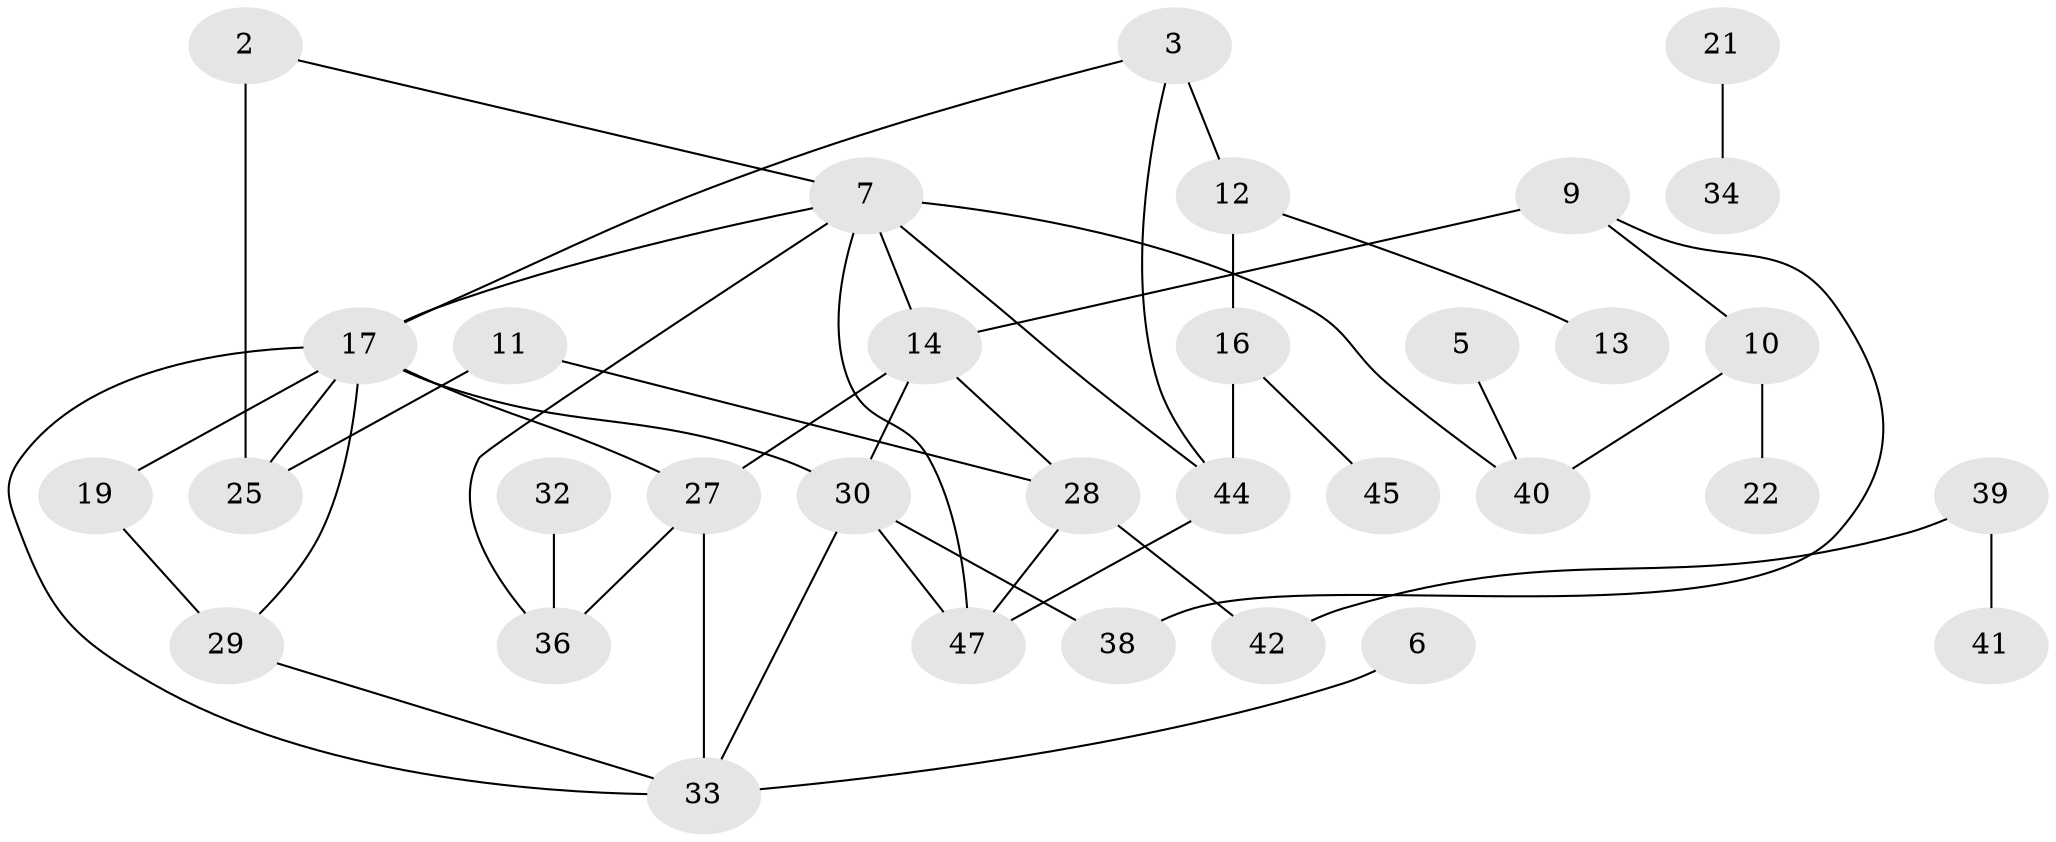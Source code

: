 // original degree distribution, {1: 0.23333333333333334, 5: 0.05555555555555555, 0: 0.14444444444444443, 2: 0.25555555555555554, 3: 0.15555555555555556, 4: 0.15555555555555556}
// Generated by graph-tools (version 1.1) at 2025/33/03/09/25 02:33:39]
// undirected, 33 vertices, 47 edges
graph export_dot {
graph [start="1"]
  node [color=gray90,style=filled];
  2;
  3;
  5;
  6;
  7;
  9;
  10;
  11;
  12;
  13;
  14;
  16;
  17;
  19;
  21;
  22;
  25;
  27;
  28;
  29;
  30;
  32;
  33;
  34;
  36;
  38;
  39;
  40;
  41;
  42;
  44;
  45;
  47;
  2 -- 7 [weight=1.0];
  2 -- 25 [weight=2.0];
  3 -- 12 [weight=2.0];
  3 -- 17 [weight=1.0];
  3 -- 44 [weight=1.0];
  5 -- 40 [weight=2.0];
  6 -- 33 [weight=1.0];
  7 -- 14 [weight=1.0];
  7 -- 17 [weight=1.0];
  7 -- 36 [weight=1.0];
  7 -- 40 [weight=2.0];
  7 -- 44 [weight=1.0];
  7 -- 47 [weight=1.0];
  9 -- 10 [weight=1.0];
  9 -- 14 [weight=2.0];
  9 -- 38 [weight=1.0];
  10 -- 22 [weight=2.0];
  10 -- 40 [weight=1.0];
  11 -- 25 [weight=1.0];
  11 -- 28 [weight=1.0];
  12 -- 13 [weight=1.0];
  12 -- 16 [weight=1.0];
  14 -- 27 [weight=1.0];
  14 -- 28 [weight=1.0];
  14 -- 30 [weight=3.0];
  16 -- 44 [weight=2.0];
  16 -- 45 [weight=1.0];
  17 -- 19 [weight=1.0];
  17 -- 25 [weight=1.0];
  17 -- 27 [weight=2.0];
  17 -- 29 [weight=1.0];
  17 -- 30 [weight=1.0];
  17 -- 33 [weight=1.0];
  19 -- 29 [weight=2.0];
  21 -- 34 [weight=1.0];
  27 -- 33 [weight=1.0];
  27 -- 36 [weight=1.0];
  28 -- 42 [weight=1.0];
  28 -- 47 [weight=1.0];
  29 -- 33 [weight=1.0];
  30 -- 33 [weight=1.0];
  30 -- 38 [weight=1.0];
  30 -- 47 [weight=1.0];
  32 -- 36 [weight=1.0];
  39 -- 41 [weight=1.0];
  39 -- 42 [weight=1.0];
  44 -- 47 [weight=1.0];
}
